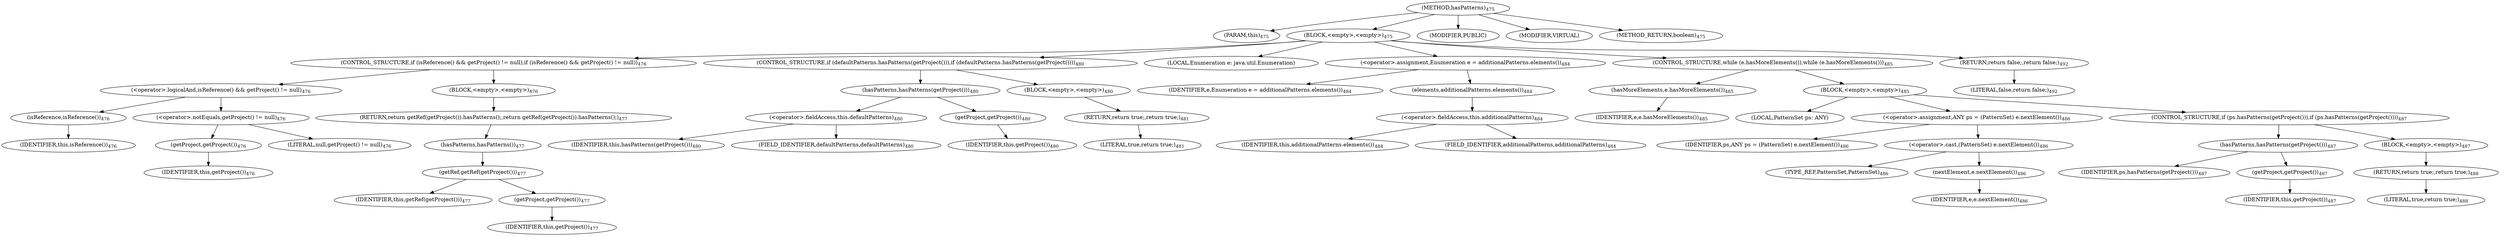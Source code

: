 digraph "hasPatterns" {  
"1060" [label = <(METHOD,hasPatterns)<SUB>475</SUB>> ]
"108" [label = <(PARAM,this)<SUB>475</SUB>> ]
"1061" [label = <(BLOCK,&lt;empty&gt;,&lt;empty&gt;)<SUB>475</SUB>> ]
"1062" [label = <(CONTROL_STRUCTURE,if (isReference() &amp;&amp; getProject() != null),if (isReference() &amp;&amp; getProject() != null))<SUB>476</SUB>> ]
"1063" [label = <(&lt;operator&gt;.logicalAnd,isReference() &amp;&amp; getProject() != null)<SUB>476</SUB>> ]
"1064" [label = <(isReference,isReference())<SUB>476</SUB>> ]
"107" [label = <(IDENTIFIER,this,isReference())<SUB>476</SUB>> ]
"1065" [label = <(&lt;operator&gt;.notEquals,getProject() != null)<SUB>476</SUB>> ]
"1066" [label = <(getProject,getProject())<SUB>476</SUB>> ]
"109" [label = <(IDENTIFIER,this,getProject())<SUB>476</SUB>> ]
"1067" [label = <(LITERAL,null,getProject() != null)<SUB>476</SUB>> ]
"1068" [label = <(BLOCK,&lt;empty&gt;,&lt;empty&gt;)<SUB>476</SUB>> ]
"1069" [label = <(RETURN,return getRef(getProject()).hasPatterns();,return getRef(getProject()).hasPatterns();)<SUB>477</SUB>> ]
"1070" [label = <(hasPatterns,hasPatterns())<SUB>477</SUB>> ]
"1071" [label = <(getRef,getRef(getProject()))<SUB>477</SUB>> ]
"111" [label = <(IDENTIFIER,this,getRef(getProject()))<SUB>477</SUB>> ]
"1072" [label = <(getProject,getProject())<SUB>477</SUB>> ]
"110" [label = <(IDENTIFIER,this,getProject())<SUB>477</SUB>> ]
"1073" [label = <(CONTROL_STRUCTURE,if (defaultPatterns.hasPatterns(getProject())),if (defaultPatterns.hasPatterns(getProject())))<SUB>480</SUB>> ]
"1074" [label = <(hasPatterns,hasPatterns(getProject()))<SUB>480</SUB>> ]
"1075" [label = <(&lt;operator&gt;.fieldAccess,this.defaultPatterns)<SUB>480</SUB>> ]
"1076" [label = <(IDENTIFIER,this,hasPatterns(getProject()))<SUB>480</SUB>> ]
"1077" [label = <(FIELD_IDENTIFIER,defaultPatterns,defaultPatterns)<SUB>480</SUB>> ]
"1078" [label = <(getProject,getProject())<SUB>480</SUB>> ]
"112" [label = <(IDENTIFIER,this,getProject())<SUB>480</SUB>> ]
"1079" [label = <(BLOCK,&lt;empty&gt;,&lt;empty&gt;)<SUB>480</SUB>> ]
"1080" [label = <(RETURN,return true;,return true;)<SUB>481</SUB>> ]
"1081" [label = <(LITERAL,true,return true;)<SUB>481</SUB>> ]
"1082" [label = <(LOCAL,Enumeration e: java.util.Enumeration)> ]
"1083" [label = <(&lt;operator&gt;.assignment,Enumeration e = additionalPatterns.elements())<SUB>484</SUB>> ]
"1084" [label = <(IDENTIFIER,e,Enumeration e = additionalPatterns.elements())<SUB>484</SUB>> ]
"1085" [label = <(elements,additionalPatterns.elements())<SUB>484</SUB>> ]
"1086" [label = <(&lt;operator&gt;.fieldAccess,this.additionalPatterns)<SUB>484</SUB>> ]
"1087" [label = <(IDENTIFIER,this,additionalPatterns.elements())<SUB>484</SUB>> ]
"1088" [label = <(FIELD_IDENTIFIER,additionalPatterns,additionalPatterns)<SUB>484</SUB>> ]
"1089" [label = <(CONTROL_STRUCTURE,while (e.hasMoreElements()),while (e.hasMoreElements()))<SUB>485</SUB>> ]
"1090" [label = <(hasMoreElements,e.hasMoreElements())<SUB>485</SUB>> ]
"1091" [label = <(IDENTIFIER,e,e.hasMoreElements())<SUB>485</SUB>> ]
"1092" [label = <(BLOCK,&lt;empty&gt;,&lt;empty&gt;)<SUB>485</SUB>> ]
"1093" [label = <(LOCAL,PatternSet ps: ANY)> ]
"1094" [label = <(&lt;operator&gt;.assignment,ANY ps = (PatternSet) e.nextElement())<SUB>486</SUB>> ]
"1095" [label = <(IDENTIFIER,ps,ANY ps = (PatternSet) e.nextElement())<SUB>486</SUB>> ]
"1096" [label = <(&lt;operator&gt;.cast,(PatternSet) e.nextElement())<SUB>486</SUB>> ]
"1097" [label = <(TYPE_REF,PatternSet,PatternSet)<SUB>486</SUB>> ]
"1098" [label = <(nextElement,e.nextElement())<SUB>486</SUB>> ]
"1099" [label = <(IDENTIFIER,e,e.nextElement())<SUB>486</SUB>> ]
"1100" [label = <(CONTROL_STRUCTURE,if (ps.hasPatterns(getProject())),if (ps.hasPatterns(getProject())))<SUB>487</SUB>> ]
"1101" [label = <(hasPatterns,hasPatterns(getProject()))<SUB>487</SUB>> ]
"1102" [label = <(IDENTIFIER,ps,hasPatterns(getProject()))<SUB>487</SUB>> ]
"1103" [label = <(getProject,getProject())<SUB>487</SUB>> ]
"113" [label = <(IDENTIFIER,this,getProject())<SUB>487</SUB>> ]
"1104" [label = <(BLOCK,&lt;empty&gt;,&lt;empty&gt;)<SUB>487</SUB>> ]
"1105" [label = <(RETURN,return true;,return true;)<SUB>488</SUB>> ]
"1106" [label = <(LITERAL,true,return true;)<SUB>488</SUB>> ]
"1107" [label = <(RETURN,return false;,return false;)<SUB>492</SUB>> ]
"1108" [label = <(LITERAL,false,return false;)<SUB>492</SUB>> ]
"1109" [label = <(MODIFIER,PUBLIC)> ]
"1110" [label = <(MODIFIER,VIRTUAL)> ]
"1111" [label = <(METHOD_RETURN,boolean)<SUB>475</SUB>> ]
  "1060" -> "108" 
  "1060" -> "1061" 
  "1060" -> "1109" 
  "1060" -> "1110" 
  "1060" -> "1111" 
  "1061" -> "1062" 
  "1061" -> "1073" 
  "1061" -> "1082" 
  "1061" -> "1083" 
  "1061" -> "1089" 
  "1061" -> "1107" 
  "1062" -> "1063" 
  "1062" -> "1068" 
  "1063" -> "1064" 
  "1063" -> "1065" 
  "1064" -> "107" 
  "1065" -> "1066" 
  "1065" -> "1067" 
  "1066" -> "109" 
  "1068" -> "1069" 
  "1069" -> "1070" 
  "1070" -> "1071" 
  "1071" -> "111" 
  "1071" -> "1072" 
  "1072" -> "110" 
  "1073" -> "1074" 
  "1073" -> "1079" 
  "1074" -> "1075" 
  "1074" -> "1078" 
  "1075" -> "1076" 
  "1075" -> "1077" 
  "1078" -> "112" 
  "1079" -> "1080" 
  "1080" -> "1081" 
  "1083" -> "1084" 
  "1083" -> "1085" 
  "1085" -> "1086" 
  "1086" -> "1087" 
  "1086" -> "1088" 
  "1089" -> "1090" 
  "1089" -> "1092" 
  "1090" -> "1091" 
  "1092" -> "1093" 
  "1092" -> "1094" 
  "1092" -> "1100" 
  "1094" -> "1095" 
  "1094" -> "1096" 
  "1096" -> "1097" 
  "1096" -> "1098" 
  "1098" -> "1099" 
  "1100" -> "1101" 
  "1100" -> "1104" 
  "1101" -> "1102" 
  "1101" -> "1103" 
  "1103" -> "113" 
  "1104" -> "1105" 
  "1105" -> "1106" 
  "1107" -> "1108" 
}
